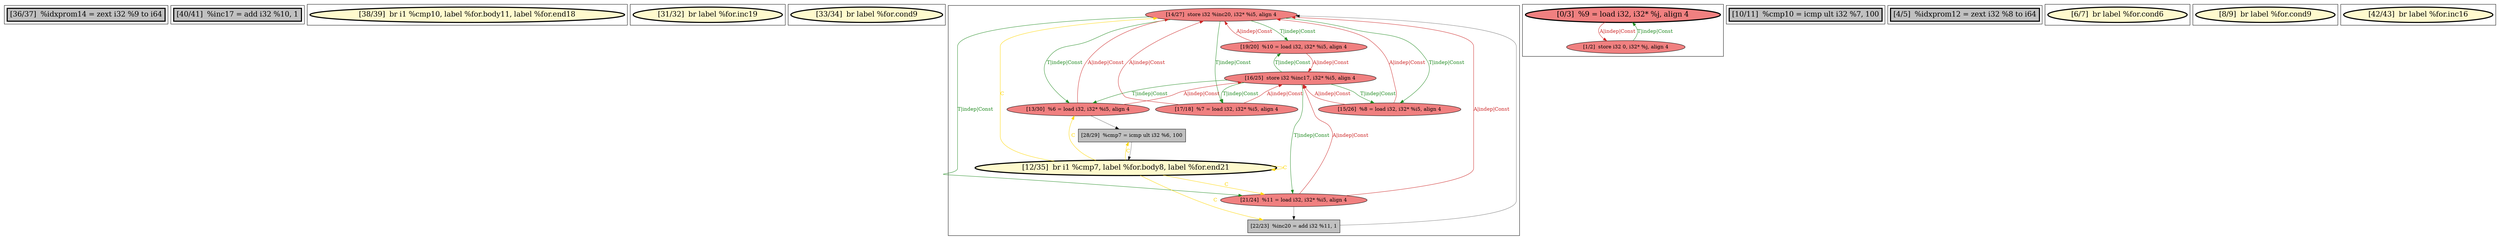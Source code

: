 
digraph G {





subgraph cluster11 {


node1290 [penwidth=3.0,fontsize=20,fillcolor=grey,label="[36/37]  %idxprom14 = zext i32 %9 to i64",shape=rectangle,style=filled ]



}

subgraph cluster10 {


node1289 [penwidth=3.0,fontsize=20,fillcolor=grey,label="[40/41]  %inc17 = add i32 %10, 1",shape=rectangle,style=filled ]



}

subgraph cluster9 {


node1288 [penwidth=3.0,fontsize=20,fillcolor=lemonchiffon,label="[38/39]  br i1 %cmp10, label %for.body11, label %for.end18",shape=ellipse,style=filled ]



}

subgraph cluster8 {


node1287 [penwidth=3.0,fontsize=20,fillcolor=lemonchiffon,label="[31/32]  br label %for.inc19",shape=ellipse,style=filled ]



}

subgraph cluster7 {


node1286 [penwidth=3.0,fontsize=20,fillcolor=lemonchiffon,label="[33/34]  br label %for.cond9",shape=ellipse,style=filled ]



}

subgraph cluster6 {


node1285 [fillcolor=lightcoral,label="[14/27]  store i32 %inc20, i32* %i5, align 4",shape=ellipse,style=filled ]
node1284 [fillcolor=lightcoral,label="[19/20]  %10 = load i32, i32* %i5, align 4",shape=ellipse,style=filled ]
node1277 [penwidth=3.0,fontsize=20,fillcolor=lemonchiffon,label="[12/35]  br i1 %cmp7, label %for.body8, label %for.end21",shape=ellipse,style=filled ]
node1282 [fillcolor=lightcoral,label="[17/18]  %7 = load i32, i32* %i5, align 4",shape=ellipse,style=filled ]
node1280 [fillcolor=lightcoral,label="[13/30]  %6 = load i32, i32* %i5, align 4",shape=ellipse,style=filled ]
node1276 [fillcolor=grey,label="[22/23]  %inc20 = add i32 %11, 1",shape=rectangle,style=filled ]
node1283 [fillcolor=lightcoral,label="[21/24]  %11 = load i32, i32* %i5, align 4",shape=ellipse,style=filled ]
node1278 [fillcolor=lightcoral,label="[15/26]  %8 = load i32, i32* %i5, align 4",shape=ellipse,style=filled ]
node1279 [fillcolor=grey,label="[28/29]  %cmp7 = icmp ult i32 %6, 100",shape=rectangle,style=filled ]
node1281 [fillcolor=lightcoral,label="[16/25]  store i32 %inc17, i32* %i5, align 4",shape=ellipse,style=filled ]

node1281->node1282 [style=solid,color=forestgreen,label="T|indep|Const",penwidth=1.0,fontcolor=forestgreen ]
node1284->node1285 [style=solid,color=firebrick3,label="A|indep|Const",penwidth=1.0,fontcolor=firebrick3 ]
node1281->node1280 [style=solid,color=forestgreen,label="T|indep|Const",penwidth=1.0,fontcolor=forestgreen ]
node1277->node1285 [style=solid,color=gold,label="C",penwidth=1.0,fontcolor=gold ]
node1280->node1285 [style=solid,color=firebrick3,label="A|indep|Const",penwidth=1.0,fontcolor=firebrick3 ]
node1284->node1281 [style=solid,color=firebrick3,label="A|indep|Const",penwidth=1.0,fontcolor=firebrick3 ]
node1278->node1285 [style=solid,color=firebrick3,label="A|indep|Const",penwidth=1.0,fontcolor=firebrick3 ]
node1282->node1281 [style=solid,color=firebrick3,label="A|indep|Const",penwidth=1.0,fontcolor=firebrick3 ]
node1283->node1285 [style=solid,color=firebrick3,label="A|indep|Const",penwidth=1.0,fontcolor=firebrick3 ]
node1277->node1276 [style=solid,color=gold,label="C",penwidth=1.0,fontcolor=gold ]
node1281->node1284 [style=solid,color=forestgreen,label="T|indep|Const",penwidth=1.0,fontcolor=forestgreen ]
node1277->node1280 [style=solid,color=gold,label="C",penwidth=1.0,fontcolor=gold ]
node1285->node1283 [style=solid,color=forestgreen,label="T|indep|Const",penwidth=1.0,fontcolor=forestgreen ]
node1281->node1278 [style=solid,color=forestgreen,label="T|indep|Const",penwidth=1.0,fontcolor=forestgreen ]
node1283->node1281 [style=solid,color=firebrick3,label="A|indep|Const",penwidth=1.0,fontcolor=firebrick3 ]
node1285->node1282 [style=solid,color=forestgreen,label="T|indep|Const",penwidth=1.0,fontcolor=forestgreen ]
node1276->node1285 [style=solid,color=black,label="",penwidth=0.5,fontcolor=black ]
node1281->node1283 [style=solid,color=forestgreen,label="T|indep|Const",penwidth=1.0,fontcolor=forestgreen ]
node1283->node1276 [style=solid,color=black,label="",penwidth=0.5,fontcolor=black ]
node1277->node1277 [style=solid,color=gold,label="C",penwidth=1.0,fontcolor=gold ]
node1285->node1284 [style=solid,color=forestgreen,label="T|indep|Const",penwidth=1.0,fontcolor=forestgreen ]
node1285->node1280 [style=solid,color=forestgreen,label="T|indep|Const",penwidth=1.0,fontcolor=forestgreen ]
node1282->node1285 [style=solid,color=firebrick3,label="A|indep|Const",penwidth=1.0,fontcolor=firebrick3 ]
node1277->node1279 [style=solid,color=gold,label="C",penwidth=1.0,fontcolor=gold ]
node1279->node1277 [style=solid,color=black,label="",penwidth=0.5,fontcolor=black ]
node1278->node1281 [style=solid,color=firebrick3,label="A|indep|Const",penwidth=1.0,fontcolor=firebrick3 ]
node1285->node1278 [style=solid,color=forestgreen,label="T|indep|Const",penwidth=1.0,fontcolor=forestgreen ]
node1280->node1281 [style=solid,color=firebrick3,label="A|indep|Const",penwidth=1.0,fontcolor=firebrick3 ]
node1280->node1279 [style=solid,color=black,label="",penwidth=0.5,fontcolor=black ]
node1277->node1283 [style=solid,color=gold,label="C",penwidth=1.0,fontcolor=gold ]


}

subgraph cluster0 {


node1270 [penwidth=3.0,fontsize=20,fillcolor=lightcoral,label="[0/3]  %9 = load i32, i32* %j, align 4",shape=ellipse,style=filled ]
node1269 [fillcolor=lightcoral,label="[1/2]  store i32 0, i32* %j, align 4",shape=ellipse,style=filled ]

node1269->node1270 [style=solid,color=forestgreen,label="T|indep|Const",penwidth=1.0,fontcolor=forestgreen ]
node1270->node1269 [style=solid,color=firebrick3,label="A|indep|Const",penwidth=1.0,fontcolor=firebrick3 ]


}

subgraph cluster5 {


node1275 [penwidth=3.0,fontsize=20,fillcolor=grey,label="[10/11]  %cmp10 = icmp ult i32 %7, 100",shape=rectangle,style=filled ]



}

subgraph cluster1 {


node1271 [penwidth=3.0,fontsize=20,fillcolor=grey,label="[4/5]  %idxprom12 = zext i32 %8 to i64",shape=rectangle,style=filled ]



}

subgraph cluster2 {


node1272 [penwidth=3.0,fontsize=20,fillcolor=lemonchiffon,label="[6/7]  br label %for.cond6",shape=ellipse,style=filled ]



}

subgraph cluster3 {


node1273 [penwidth=3.0,fontsize=20,fillcolor=lemonchiffon,label="[8/9]  br label %for.cond9",shape=ellipse,style=filled ]



}

subgraph cluster4 {


node1274 [penwidth=3.0,fontsize=20,fillcolor=lemonchiffon,label="[42/43]  br label %for.inc16",shape=ellipse,style=filled ]



}

}
